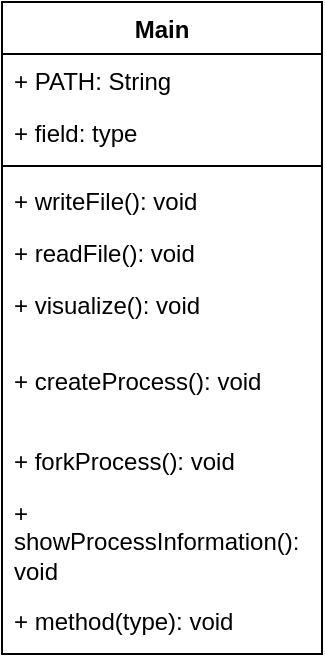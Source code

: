 <mxfile version="21.2.3" type="github">
  <diagram id="C5RBs43oDa-KdzZeNtuy" name="Page-1">
    <mxGraphModel dx="1102" dy="562" grid="1" gridSize="10" guides="1" tooltips="1" connect="1" arrows="1" fold="1" page="1" pageScale="1" pageWidth="827" pageHeight="1169" math="0" shadow="0">
      <root>
        <mxCell id="WIyWlLk6GJQsqaUBKTNV-0" />
        <mxCell id="WIyWlLk6GJQsqaUBKTNV-1" parent="WIyWlLk6GJQsqaUBKTNV-0" />
        <mxCell id="Bl0V2xslQQ-_Nun8s0RV-0" value="Main" style="swimlane;fontStyle=1;align=center;verticalAlign=top;childLayout=stackLayout;horizontal=1;startSize=26;horizontalStack=0;resizeParent=1;resizeParentMax=0;resizeLast=0;collapsible=1;marginBottom=0;whiteSpace=wrap;html=1;" parent="WIyWlLk6GJQsqaUBKTNV-1" vertex="1">
          <mxGeometry x="334" y="40" width="160" height="326" as="geometry" />
        </mxCell>
        <mxCell id="Bl0V2xslQQ-_Nun8s0RV-11" value="+ PATH: String" style="text;strokeColor=none;fillColor=none;align=left;verticalAlign=top;spacingLeft=4;spacingRight=4;overflow=hidden;rotatable=0;points=[[0,0.5],[1,0.5]];portConstraint=eastwest;whiteSpace=wrap;html=1;" parent="Bl0V2xslQQ-_Nun8s0RV-0" vertex="1">
          <mxGeometry y="26" width="160" height="26" as="geometry" />
        </mxCell>
        <mxCell id="Bl0V2xslQQ-_Nun8s0RV-13" value="+ field: type" style="text;strokeColor=none;fillColor=none;align=left;verticalAlign=top;spacingLeft=4;spacingRight=4;overflow=hidden;rotatable=0;points=[[0,0.5],[1,0.5]];portConstraint=eastwest;whiteSpace=wrap;html=1;" parent="Bl0V2xslQQ-_Nun8s0RV-0" vertex="1">
          <mxGeometry y="52" width="160" height="26" as="geometry" />
        </mxCell>
        <mxCell id="Bl0V2xslQQ-_Nun8s0RV-2" value="" style="line;strokeWidth=1;fillColor=none;align=left;verticalAlign=middle;spacingTop=-1;spacingLeft=3;spacingRight=3;rotatable=0;labelPosition=right;points=[];portConstraint=eastwest;strokeColor=inherit;" parent="Bl0V2xslQQ-_Nun8s0RV-0" vertex="1">
          <mxGeometry y="78" width="160" height="8" as="geometry" />
        </mxCell>
        <mxCell id="Bl0V2xslQQ-_Nun8s0RV-3" value="+ writeFile(): void" style="text;strokeColor=none;fillColor=none;align=left;verticalAlign=top;spacingLeft=4;spacingRight=4;overflow=hidden;rotatable=0;points=[[0,0.5],[1,0.5]];portConstraint=eastwest;whiteSpace=wrap;html=1;" parent="Bl0V2xslQQ-_Nun8s0RV-0" vertex="1">
          <mxGeometry y="86" width="160" height="26" as="geometry" />
        </mxCell>
        <mxCell id="Bl0V2xslQQ-_Nun8s0RV-4" value="+ readFile(): void" style="text;strokeColor=none;fillColor=none;align=left;verticalAlign=top;spacingLeft=4;spacingRight=4;overflow=hidden;rotatable=0;points=[[0,0.5],[1,0.5]];portConstraint=eastwest;whiteSpace=wrap;html=1;" parent="Bl0V2xslQQ-_Nun8s0RV-0" vertex="1">
          <mxGeometry y="112" width="160" height="26" as="geometry" />
        </mxCell>
        <mxCell id="Bl0V2xslQQ-_Nun8s0RV-5" value="+ visualize(): void" style="text;strokeColor=none;fillColor=none;align=left;verticalAlign=top;spacingLeft=4;spacingRight=4;overflow=hidden;rotatable=0;points=[[0,0.5],[1,0.5]];portConstraint=eastwest;whiteSpace=wrap;html=1;" parent="Bl0V2xslQQ-_Nun8s0RV-0" vertex="1">
          <mxGeometry y="138" width="160" height="38" as="geometry" />
        </mxCell>
        <mxCell id="Bl0V2xslQQ-_Nun8s0RV-6" value="+ createProcess(): void" style="text;strokeColor=none;fillColor=none;align=left;verticalAlign=top;spacingLeft=4;spacingRight=4;overflow=hidden;rotatable=0;points=[[0,0.5],[1,0.5]];portConstraint=eastwest;whiteSpace=wrap;html=1;" parent="Bl0V2xslQQ-_Nun8s0RV-0" vertex="1">
          <mxGeometry y="176" width="160" height="40" as="geometry" />
        </mxCell>
        <mxCell id="Bl0V2xslQQ-_Nun8s0RV-7" value="+ forkProcess(): void" style="text;strokeColor=none;fillColor=none;align=left;verticalAlign=top;spacingLeft=4;spacingRight=4;overflow=hidden;rotatable=0;points=[[0,0.5],[1,0.5]];portConstraint=eastwest;whiteSpace=wrap;html=1;" parent="Bl0V2xslQQ-_Nun8s0RV-0" vertex="1">
          <mxGeometry y="216" width="160" height="26" as="geometry" />
        </mxCell>
        <mxCell id="Bl0V2xslQQ-_Nun8s0RV-8" value="+ showProcessInformation(): void" style="text;strokeColor=none;fillColor=none;align=left;verticalAlign=top;spacingLeft=4;spacingRight=4;overflow=hidden;rotatable=0;points=[[0,0.5],[1,0.5]];portConstraint=eastwest;whiteSpace=wrap;html=1;" parent="Bl0V2xslQQ-_Nun8s0RV-0" vertex="1">
          <mxGeometry y="242" width="160" height="54" as="geometry" />
        </mxCell>
        <mxCell id="Bl0V2xslQQ-_Nun8s0RV-10" value="+ method(type): void" style="text;strokeColor=none;fillColor=none;align=left;verticalAlign=top;spacingLeft=4;spacingRight=4;overflow=hidden;rotatable=0;points=[[0,0.5],[1,0.5]];portConstraint=eastwest;whiteSpace=wrap;html=1;" parent="Bl0V2xslQQ-_Nun8s0RV-0" vertex="1">
          <mxGeometry y="296" width="160" height="30" as="geometry" />
        </mxCell>
      </root>
    </mxGraphModel>
  </diagram>
</mxfile>

